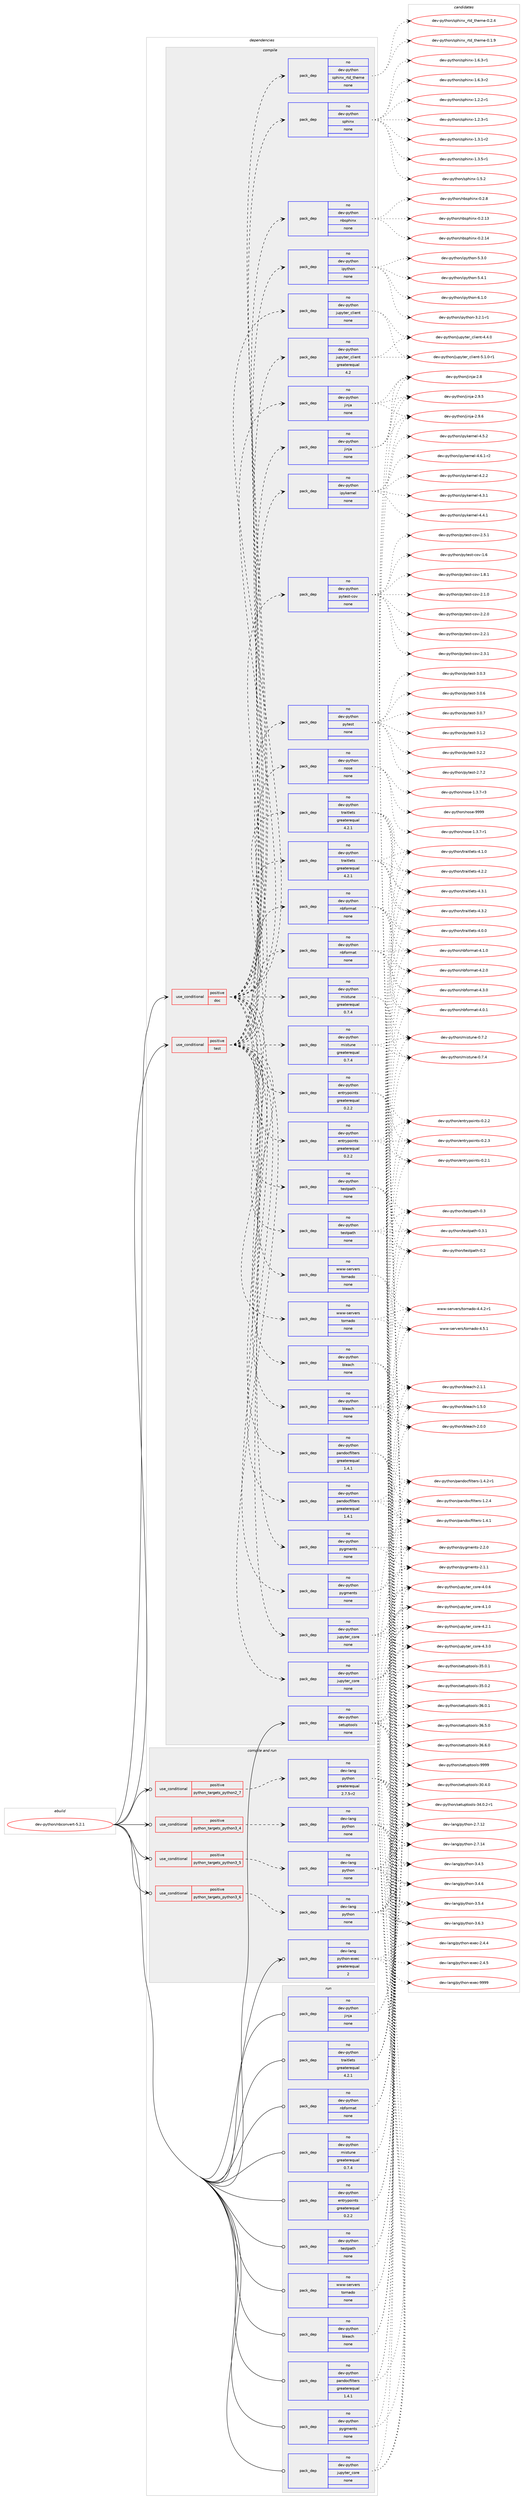 digraph prolog {

# *************
# Graph options
# *************

newrank=true;
concentrate=true;
compound=true;
graph [rankdir=LR,fontname=Helvetica,fontsize=10,ranksep=1.5];#, ranksep=2.5, nodesep=0.2];
edge  [arrowhead=vee];
node  [fontname=Helvetica,fontsize=10];

# **********
# The ebuild
# **********

subgraph cluster_leftcol {
color=gray;
rank=same;
label=<<i>ebuild</i>>;
id [label="dev-python/nbconvert-5.2.1", color=red, width=4, href="../dev-python/nbconvert-5.2.1.svg"];
}

# ****************
# The dependencies
# ****************

subgraph cluster_midcol {
color=gray;
label=<<i>dependencies</i>>;
subgraph cluster_compile {
fillcolor="#eeeeee";
style=filled;
label=<<i>compile</i>>;
subgraph cond35871 {
dependency167374 [label=<<TABLE BORDER="0" CELLBORDER="1" CELLSPACING="0" CELLPADDING="4"><TR><TD ROWSPAN="3" CELLPADDING="10">use_conditional</TD></TR><TR><TD>positive</TD></TR><TR><TD>doc</TD></TR></TABLE>>, shape=none, color=red];
subgraph pack127648 {
dependency167375 [label=<<TABLE BORDER="0" CELLBORDER="1" CELLSPACING="0" CELLPADDING="4" WIDTH="220"><TR><TD ROWSPAN="6" CELLPADDING="30">pack_dep</TD></TR><TR><TD WIDTH="110">no</TD></TR><TR><TD>dev-python</TD></TR><TR><TD>bleach</TD></TR><TR><TD>none</TD></TR><TR><TD></TD></TR></TABLE>>, shape=none, color=blue];
}
dependency167374:e -> dependency167375:w [weight=20,style="dashed",arrowhead="vee"];
subgraph pack127649 {
dependency167376 [label=<<TABLE BORDER="0" CELLBORDER="1" CELLSPACING="0" CELLPADDING="4" WIDTH="220"><TR><TD ROWSPAN="6" CELLPADDING="30">pack_dep</TD></TR><TR><TD WIDTH="110">no</TD></TR><TR><TD>dev-python</TD></TR><TR><TD>entrypoints</TD></TR><TR><TD>greaterequal</TD></TR><TR><TD>0.2.2</TD></TR></TABLE>>, shape=none, color=blue];
}
dependency167374:e -> dependency167376:w [weight=20,style="dashed",arrowhead="vee"];
subgraph pack127650 {
dependency167377 [label=<<TABLE BORDER="0" CELLBORDER="1" CELLSPACING="0" CELLPADDING="4" WIDTH="220"><TR><TD ROWSPAN="6" CELLPADDING="30">pack_dep</TD></TR><TR><TD WIDTH="110">no</TD></TR><TR><TD>dev-python</TD></TR><TR><TD>jinja</TD></TR><TR><TD>none</TD></TR><TR><TD></TD></TR></TABLE>>, shape=none, color=blue];
}
dependency167374:e -> dependency167377:w [weight=20,style="dashed",arrowhead="vee"];
subgraph pack127651 {
dependency167378 [label=<<TABLE BORDER="0" CELLBORDER="1" CELLSPACING="0" CELLPADDING="4" WIDTH="220"><TR><TD ROWSPAN="6" CELLPADDING="30">pack_dep</TD></TR><TR><TD WIDTH="110">no</TD></TR><TR><TD>dev-python</TD></TR><TR><TD>jupyter_core</TD></TR><TR><TD>none</TD></TR><TR><TD></TD></TR></TABLE>>, shape=none, color=blue];
}
dependency167374:e -> dependency167378:w [weight=20,style="dashed",arrowhead="vee"];
subgraph pack127652 {
dependency167379 [label=<<TABLE BORDER="0" CELLBORDER="1" CELLSPACING="0" CELLPADDING="4" WIDTH="220"><TR><TD ROWSPAN="6" CELLPADDING="30">pack_dep</TD></TR><TR><TD WIDTH="110">no</TD></TR><TR><TD>dev-python</TD></TR><TR><TD>mistune</TD></TR><TR><TD>greaterequal</TD></TR><TR><TD>0.7.4</TD></TR></TABLE>>, shape=none, color=blue];
}
dependency167374:e -> dependency167379:w [weight=20,style="dashed",arrowhead="vee"];
subgraph pack127653 {
dependency167380 [label=<<TABLE BORDER="0" CELLBORDER="1" CELLSPACING="0" CELLPADDING="4" WIDTH="220"><TR><TD ROWSPAN="6" CELLPADDING="30">pack_dep</TD></TR><TR><TD WIDTH="110">no</TD></TR><TR><TD>dev-python</TD></TR><TR><TD>nbformat</TD></TR><TR><TD>none</TD></TR><TR><TD></TD></TR></TABLE>>, shape=none, color=blue];
}
dependency167374:e -> dependency167380:w [weight=20,style="dashed",arrowhead="vee"];
subgraph pack127654 {
dependency167381 [label=<<TABLE BORDER="0" CELLBORDER="1" CELLSPACING="0" CELLPADDING="4" WIDTH="220"><TR><TD ROWSPAN="6" CELLPADDING="30">pack_dep</TD></TR><TR><TD WIDTH="110">no</TD></TR><TR><TD>dev-python</TD></TR><TR><TD>pandocfilters</TD></TR><TR><TD>greaterequal</TD></TR><TR><TD>1.4.1</TD></TR></TABLE>>, shape=none, color=blue];
}
dependency167374:e -> dependency167381:w [weight=20,style="dashed",arrowhead="vee"];
subgraph pack127655 {
dependency167382 [label=<<TABLE BORDER="0" CELLBORDER="1" CELLSPACING="0" CELLPADDING="4" WIDTH="220"><TR><TD ROWSPAN="6" CELLPADDING="30">pack_dep</TD></TR><TR><TD WIDTH="110">no</TD></TR><TR><TD>dev-python</TD></TR><TR><TD>pygments</TD></TR><TR><TD>none</TD></TR><TR><TD></TD></TR></TABLE>>, shape=none, color=blue];
}
dependency167374:e -> dependency167382:w [weight=20,style="dashed",arrowhead="vee"];
subgraph pack127656 {
dependency167383 [label=<<TABLE BORDER="0" CELLBORDER="1" CELLSPACING="0" CELLPADDING="4" WIDTH="220"><TR><TD ROWSPAN="6" CELLPADDING="30">pack_dep</TD></TR><TR><TD WIDTH="110">no</TD></TR><TR><TD>dev-python</TD></TR><TR><TD>traitlets</TD></TR><TR><TD>greaterequal</TD></TR><TR><TD>4.2.1</TD></TR></TABLE>>, shape=none, color=blue];
}
dependency167374:e -> dependency167383:w [weight=20,style="dashed",arrowhead="vee"];
subgraph pack127657 {
dependency167384 [label=<<TABLE BORDER="0" CELLBORDER="1" CELLSPACING="0" CELLPADDING="4" WIDTH="220"><TR><TD ROWSPAN="6" CELLPADDING="30">pack_dep</TD></TR><TR><TD WIDTH="110">no</TD></TR><TR><TD>dev-python</TD></TR><TR><TD>testpath</TD></TR><TR><TD>none</TD></TR><TR><TD></TD></TR></TABLE>>, shape=none, color=blue];
}
dependency167374:e -> dependency167384:w [weight=20,style="dashed",arrowhead="vee"];
subgraph pack127658 {
dependency167385 [label=<<TABLE BORDER="0" CELLBORDER="1" CELLSPACING="0" CELLPADDING="4" WIDTH="220"><TR><TD ROWSPAN="6" CELLPADDING="30">pack_dep</TD></TR><TR><TD WIDTH="110">no</TD></TR><TR><TD>www-servers</TD></TR><TR><TD>tornado</TD></TR><TR><TD>none</TD></TR><TR><TD></TD></TR></TABLE>>, shape=none, color=blue];
}
dependency167374:e -> dependency167385:w [weight=20,style="dashed",arrowhead="vee"];
subgraph pack127659 {
dependency167386 [label=<<TABLE BORDER="0" CELLBORDER="1" CELLSPACING="0" CELLPADDING="4" WIDTH="220"><TR><TD ROWSPAN="6" CELLPADDING="30">pack_dep</TD></TR><TR><TD WIDTH="110">no</TD></TR><TR><TD>dev-python</TD></TR><TR><TD>ipython</TD></TR><TR><TD>none</TD></TR><TR><TD></TD></TR></TABLE>>, shape=none, color=blue];
}
dependency167374:e -> dependency167386:w [weight=20,style="dashed",arrowhead="vee"];
subgraph pack127660 {
dependency167387 [label=<<TABLE BORDER="0" CELLBORDER="1" CELLSPACING="0" CELLPADDING="4" WIDTH="220"><TR><TD ROWSPAN="6" CELLPADDING="30">pack_dep</TD></TR><TR><TD WIDTH="110">no</TD></TR><TR><TD>dev-python</TD></TR><TR><TD>jupyter_client</TD></TR><TR><TD>none</TD></TR><TR><TD></TD></TR></TABLE>>, shape=none, color=blue];
}
dependency167374:e -> dependency167387:w [weight=20,style="dashed",arrowhead="vee"];
subgraph pack127661 {
dependency167388 [label=<<TABLE BORDER="0" CELLBORDER="1" CELLSPACING="0" CELLPADDING="4" WIDTH="220"><TR><TD ROWSPAN="6" CELLPADDING="30">pack_dep</TD></TR><TR><TD WIDTH="110">no</TD></TR><TR><TD>dev-python</TD></TR><TR><TD>nbsphinx</TD></TR><TR><TD>none</TD></TR><TR><TD></TD></TR></TABLE>>, shape=none, color=blue];
}
dependency167374:e -> dependency167388:w [weight=20,style="dashed",arrowhead="vee"];
subgraph pack127662 {
dependency167389 [label=<<TABLE BORDER="0" CELLBORDER="1" CELLSPACING="0" CELLPADDING="4" WIDTH="220"><TR><TD ROWSPAN="6" CELLPADDING="30">pack_dep</TD></TR><TR><TD WIDTH="110">no</TD></TR><TR><TD>dev-python</TD></TR><TR><TD>sphinx</TD></TR><TR><TD>none</TD></TR><TR><TD></TD></TR></TABLE>>, shape=none, color=blue];
}
dependency167374:e -> dependency167389:w [weight=20,style="dashed",arrowhead="vee"];
subgraph pack127663 {
dependency167390 [label=<<TABLE BORDER="0" CELLBORDER="1" CELLSPACING="0" CELLPADDING="4" WIDTH="220"><TR><TD ROWSPAN="6" CELLPADDING="30">pack_dep</TD></TR><TR><TD WIDTH="110">no</TD></TR><TR><TD>dev-python</TD></TR><TR><TD>sphinx_rtd_theme</TD></TR><TR><TD>none</TD></TR><TR><TD></TD></TR></TABLE>>, shape=none, color=blue];
}
dependency167374:e -> dependency167390:w [weight=20,style="dashed",arrowhead="vee"];
}
id:e -> dependency167374:w [weight=20,style="solid",arrowhead="vee"];
subgraph cond35872 {
dependency167391 [label=<<TABLE BORDER="0" CELLBORDER="1" CELLSPACING="0" CELLPADDING="4"><TR><TD ROWSPAN="3" CELLPADDING="10">use_conditional</TD></TR><TR><TD>positive</TD></TR><TR><TD>test</TD></TR></TABLE>>, shape=none, color=red];
subgraph pack127664 {
dependency167392 [label=<<TABLE BORDER="0" CELLBORDER="1" CELLSPACING="0" CELLPADDING="4" WIDTH="220"><TR><TD ROWSPAN="6" CELLPADDING="30">pack_dep</TD></TR><TR><TD WIDTH="110">no</TD></TR><TR><TD>dev-python</TD></TR><TR><TD>bleach</TD></TR><TR><TD>none</TD></TR><TR><TD></TD></TR></TABLE>>, shape=none, color=blue];
}
dependency167391:e -> dependency167392:w [weight=20,style="dashed",arrowhead="vee"];
subgraph pack127665 {
dependency167393 [label=<<TABLE BORDER="0" CELLBORDER="1" CELLSPACING="0" CELLPADDING="4" WIDTH="220"><TR><TD ROWSPAN="6" CELLPADDING="30">pack_dep</TD></TR><TR><TD WIDTH="110">no</TD></TR><TR><TD>dev-python</TD></TR><TR><TD>entrypoints</TD></TR><TR><TD>greaterequal</TD></TR><TR><TD>0.2.2</TD></TR></TABLE>>, shape=none, color=blue];
}
dependency167391:e -> dependency167393:w [weight=20,style="dashed",arrowhead="vee"];
subgraph pack127666 {
dependency167394 [label=<<TABLE BORDER="0" CELLBORDER="1" CELLSPACING="0" CELLPADDING="4" WIDTH="220"><TR><TD ROWSPAN="6" CELLPADDING="30">pack_dep</TD></TR><TR><TD WIDTH="110">no</TD></TR><TR><TD>dev-python</TD></TR><TR><TD>jinja</TD></TR><TR><TD>none</TD></TR><TR><TD></TD></TR></TABLE>>, shape=none, color=blue];
}
dependency167391:e -> dependency167394:w [weight=20,style="dashed",arrowhead="vee"];
subgraph pack127667 {
dependency167395 [label=<<TABLE BORDER="0" CELLBORDER="1" CELLSPACING="0" CELLPADDING="4" WIDTH="220"><TR><TD ROWSPAN="6" CELLPADDING="30">pack_dep</TD></TR><TR><TD WIDTH="110">no</TD></TR><TR><TD>dev-python</TD></TR><TR><TD>jupyter_core</TD></TR><TR><TD>none</TD></TR><TR><TD></TD></TR></TABLE>>, shape=none, color=blue];
}
dependency167391:e -> dependency167395:w [weight=20,style="dashed",arrowhead="vee"];
subgraph pack127668 {
dependency167396 [label=<<TABLE BORDER="0" CELLBORDER="1" CELLSPACING="0" CELLPADDING="4" WIDTH="220"><TR><TD ROWSPAN="6" CELLPADDING="30">pack_dep</TD></TR><TR><TD WIDTH="110">no</TD></TR><TR><TD>dev-python</TD></TR><TR><TD>mistune</TD></TR><TR><TD>greaterequal</TD></TR><TR><TD>0.7.4</TD></TR></TABLE>>, shape=none, color=blue];
}
dependency167391:e -> dependency167396:w [weight=20,style="dashed",arrowhead="vee"];
subgraph pack127669 {
dependency167397 [label=<<TABLE BORDER="0" CELLBORDER="1" CELLSPACING="0" CELLPADDING="4" WIDTH="220"><TR><TD ROWSPAN="6" CELLPADDING="30">pack_dep</TD></TR><TR><TD WIDTH="110">no</TD></TR><TR><TD>dev-python</TD></TR><TR><TD>nbformat</TD></TR><TR><TD>none</TD></TR><TR><TD></TD></TR></TABLE>>, shape=none, color=blue];
}
dependency167391:e -> dependency167397:w [weight=20,style="dashed",arrowhead="vee"];
subgraph pack127670 {
dependency167398 [label=<<TABLE BORDER="0" CELLBORDER="1" CELLSPACING="0" CELLPADDING="4" WIDTH="220"><TR><TD ROWSPAN="6" CELLPADDING="30">pack_dep</TD></TR><TR><TD WIDTH="110">no</TD></TR><TR><TD>dev-python</TD></TR><TR><TD>pandocfilters</TD></TR><TR><TD>greaterequal</TD></TR><TR><TD>1.4.1</TD></TR></TABLE>>, shape=none, color=blue];
}
dependency167391:e -> dependency167398:w [weight=20,style="dashed",arrowhead="vee"];
subgraph pack127671 {
dependency167399 [label=<<TABLE BORDER="0" CELLBORDER="1" CELLSPACING="0" CELLPADDING="4" WIDTH="220"><TR><TD ROWSPAN="6" CELLPADDING="30">pack_dep</TD></TR><TR><TD WIDTH="110">no</TD></TR><TR><TD>dev-python</TD></TR><TR><TD>pygments</TD></TR><TR><TD>none</TD></TR><TR><TD></TD></TR></TABLE>>, shape=none, color=blue];
}
dependency167391:e -> dependency167399:w [weight=20,style="dashed",arrowhead="vee"];
subgraph pack127672 {
dependency167400 [label=<<TABLE BORDER="0" CELLBORDER="1" CELLSPACING="0" CELLPADDING="4" WIDTH="220"><TR><TD ROWSPAN="6" CELLPADDING="30">pack_dep</TD></TR><TR><TD WIDTH="110">no</TD></TR><TR><TD>dev-python</TD></TR><TR><TD>traitlets</TD></TR><TR><TD>greaterequal</TD></TR><TR><TD>4.2.1</TD></TR></TABLE>>, shape=none, color=blue];
}
dependency167391:e -> dependency167400:w [weight=20,style="dashed",arrowhead="vee"];
subgraph pack127673 {
dependency167401 [label=<<TABLE BORDER="0" CELLBORDER="1" CELLSPACING="0" CELLPADDING="4" WIDTH="220"><TR><TD ROWSPAN="6" CELLPADDING="30">pack_dep</TD></TR><TR><TD WIDTH="110">no</TD></TR><TR><TD>dev-python</TD></TR><TR><TD>testpath</TD></TR><TR><TD>none</TD></TR><TR><TD></TD></TR></TABLE>>, shape=none, color=blue];
}
dependency167391:e -> dependency167401:w [weight=20,style="dashed",arrowhead="vee"];
subgraph pack127674 {
dependency167402 [label=<<TABLE BORDER="0" CELLBORDER="1" CELLSPACING="0" CELLPADDING="4" WIDTH="220"><TR><TD ROWSPAN="6" CELLPADDING="30">pack_dep</TD></TR><TR><TD WIDTH="110">no</TD></TR><TR><TD>www-servers</TD></TR><TR><TD>tornado</TD></TR><TR><TD>none</TD></TR><TR><TD></TD></TR></TABLE>>, shape=none, color=blue];
}
dependency167391:e -> dependency167402:w [weight=20,style="dashed",arrowhead="vee"];
subgraph pack127675 {
dependency167403 [label=<<TABLE BORDER="0" CELLBORDER="1" CELLSPACING="0" CELLPADDING="4" WIDTH="220"><TR><TD ROWSPAN="6" CELLPADDING="30">pack_dep</TD></TR><TR><TD WIDTH="110">no</TD></TR><TR><TD>dev-python</TD></TR><TR><TD>nose</TD></TR><TR><TD>none</TD></TR><TR><TD></TD></TR></TABLE>>, shape=none, color=blue];
}
dependency167391:e -> dependency167403:w [weight=20,style="dashed",arrowhead="vee"];
subgraph pack127676 {
dependency167404 [label=<<TABLE BORDER="0" CELLBORDER="1" CELLSPACING="0" CELLPADDING="4" WIDTH="220"><TR><TD ROWSPAN="6" CELLPADDING="30">pack_dep</TD></TR><TR><TD WIDTH="110">no</TD></TR><TR><TD>dev-python</TD></TR><TR><TD>pytest</TD></TR><TR><TD>none</TD></TR><TR><TD></TD></TR></TABLE>>, shape=none, color=blue];
}
dependency167391:e -> dependency167404:w [weight=20,style="dashed",arrowhead="vee"];
subgraph pack127677 {
dependency167405 [label=<<TABLE BORDER="0" CELLBORDER="1" CELLSPACING="0" CELLPADDING="4" WIDTH="220"><TR><TD ROWSPAN="6" CELLPADDING="30">pack_dep</TD></TR><TR><TD WIDTH="110">no</TD></TR><TR><TD>dev-python</TD></TR><TR><TD>pytest-cov</TD></TR><TR><TD>none</TD></TR><TR><TD></TD></TR></TABLE>>, shape=none, color=blue];
}
dependency167391:e -> dependency167405:w [weight=20,style="dashed",arrowhead="vee"];
subgraph pack127678 {
dependency167406 [label=<<TABLE BORDER="0" CELLBORDER="1" CELLSPACING="0" CELLPADDING="4" WIDTH="220"><TR><TD ROWSPAN="6" CELLPADDING="30">pack_dep</TD></TR><TR><TD WIDTH="110">no</TD></TR><TR><TD>dev-python</TD></TR><TR><TD>ipykernel</TD></TR><TR><TD>none</TD></TR><TR><TD></TD></TR></TABLE>>, shape=none, color=blue];
}
dependency167391:e -> dependency167406:w [weight=20,style="dashed",arrowhead="vee"];
subgraph pack127679 {
dependency167407 [label=<<TABLE BORDER="0" CELLBORDER="1" CELLSPACING="0" CELLPADDING="4" WIDTH="220"><TR><TD ROWSPAN="6" CELLPADDING="30">pack_dep</TD></TR><TR><TD WIDTH="110">no</TD></TR><TR><TD>dev-python</TD></TR><TR><TD>jupyter_client</TD></TR><TR><TD>greaterequal</TD></TR><TR><TD>4.2</TD></TR></TABLE>>, shape=none, color=blue];
}
dependency167391:e -> dependency167407:w [weight=20,style="dashed",arrowhead="vee"];
}
id:e -> dependency167391:w [weight=20,style="solid",arrowhead="vee"];
subgraph pack127680 {
dependency167408 [label=<<TABLE BORDER="0" CELLBORDER="1" CELLSPACING="0" CELLPADDING="4" WIDTH="220"><TR><TD ROWSPAN="6" CELLPADDING="30">pack_dep</TD></TR><TR><TD WIDTH="110">no</TD></TR><TR><TD>dev-python</TD></TR><TR><TD>setuptools</TD></TR><TR><TD>none</TD></TR><TR><TD></TD></TR></TABLE>>, shape=none, color=blue];
}
id:e -> dependency167408:w [weight=20,style="solid",arrowhead="vee"];
}
subgraph cluster_compileandrun {
fillcolor="#eeeeee";
style=filled;
label=<<i>compile and run</i>>;
subgraph cond35873 {
dependency167409 [label=<<TABLE BORDER="0" CELLBORDER="1" CELLSPACING="0" CELLPADDING="4"><TR><TD ROWSPAN="3" CELLPADDING="10">use_conditional</TD></TR><TR><TD>positive</TD></TR><TR><TD>python_targets_python2_7</TD></TR></TABLE>>, shape=none, color=red];
subgraph pack127681 {
dependency167410 [label=<<TABLE BORDER="0" CELLBORDER="1" CELLSPACING="0" CELLPADDING="4" WIDTH="220"><TR><TD ROWSPAN="6" CELLPADDING="30">pack_dep</TD></TR><TR><TD WIDTH="110">no</TD></TR><TR><TD>dev-lang</TD></TR><TR><TD>python</TD></TR><TR><TD>greaterequal</TD></TR><TR><TD>2.7.5-r2</TD></TR></TABLE>>, shape=none, color=blue];
}
dependency167409:e -> dependency167410:w [weight=20,style="dashed",arrowhead="vee"];
}
id:e -> dependency167409:w [weight=20,style="solid",arrowhead="odotvee"];
subgraph cond35874 {
dependency167411 [label=<<TABLE BORDER="0" CELLBORDER="1" CELLSPACING="0" CELLPADDING="4"><TR><TD ROWSPAN="3" CELLPADDING="10">use_conditional</TD></TR><TR><TD>positive</TD></TR><TR><TD>python_targets_python3_4</TD></TR></TABLE>>, shape=none, color=red];
subgraph pack127682 {
dependency167412 [label=<<TABLE BORDER="0" CELLBORDER="1" CELLSPACING="0" CELLPADDING="4" WIDTH="220"><TR><TD ROWSPAN="6" CELLPADDING="30">pack_dep</TD></TR><TR><TD WIDTH="110">no</TD></TR><TR><TD>dev-lang</TD></TR><TR><TD>python</TD></TR><TR><TD>none</TD></TR><TR><TD></TD></TR></TABLE>>, shape=none, color=blue];
}
dependency167411:e -> dependency167412:w [weight=20,style="dashed",arrowhead="vee"];
}
id:e -> dependency167411:w [weight=20,style="solid",arrowhead="odotvee"];
subgraph cond35875 {
dependency167413 [label=<<TABLE BORDER="0" CELLBORDER="1" CELLSPACING="0" CELLPADDING="4"><TR><TD ROWSPAN="3" CELLPADDING="10">use_conditional</TD></TR><TR><TD>positive</TD></TR><TR><TD>python_targets_python3_5</TD></TR></TABLE>>, shape=none, color=red];
subgraph pack127683 {
dependency167414 [label=<<TABLE BORDER="0" CELLBORDER="1" CELLSPACING="0" CELLPADDING="4" WIDTH="220"><TR><TD ROWSPAN="6" CELLPADDING="30">pack_dep</TD></TR><TR><TD WIDTH="110">no</TD></TR><TR><TD>dev-lang</TD></TR><TR><TD>python</TD></TR><TR><TD>none</TD></TR><TR><TD></TD></TR></TABLE>>, shape=none, color=blue];
}
dependency167413:e -> dependency167414:w [weight=20,style="dashed",arrowhead="vee"];
}
id:e -> dependency167413:w [weight=20,style="solid",arrowhead="odotvee"];
subgraph cond35876 {
dependency167415 [label=<<TABLE BORDER="0" CELLBORDER="1" CELLSPACING="0" CELLPADDING="4"><TR><TD ROWSPAN="3" CELLPADDING="10">use_conditional</TD></TR><TR><TD>positive</TD></TR><TR><TD>python_targets_python3_6</TD></TR></TABLE>>, shape=none, color=red];
subgraph pack127684 {
dependency167416 [label=<<TABLE BORDER="0" CELLBORDER="1" CELLSPACING="0" CELLPADDING="4" WIDTH="220"><TR><TD ROWSPAN="6" CELLPADDING="30">pack_dep</TD></TR><TR><TD WIDTH="110">no</TD></TR><TR><TD>dev-lang</TD></TR><TR><TD>python</TD></TR><TR><TD>none</TD></TR><TR><TD></TD></TR></TABLE>>, shape=none, color=blue];
}
dependency167415:e -> dependency167416:w [weight=20,style="dashed",arrowhead="vee"];
}
id:e -> dependency167415:w [weight=20,style="solid",arrowhead="odotvee"];
subgraph pack127685 {
dependency167417 [label=<<TABLE BORDER="0" CELLBORDER="1" CELLSPACING="0" CELLPADDING="4" WIDTH="220"><TR><TD ROWSPAN="6" CELLPADDING="30">pack_dep</TD></TR><TR><TD WIDTH="110">no</TD></TR><TR><TD>dev-lang</TD></TR><TR><TD>python-exec</TD></TR><TR><TD>greaterequal</TD></TR><TR><TD>2</TD></TR></TABLE>>, shape=none, color=blue];
}
id:e -> dependency167417:w [weight=20,style="solid",arrowhead="odotvee"];
}
subgraph cluster_run {
fillcolor="#eeeeee";
style=filled;
label=<<i>run</i>>;
subgraph pack127686 {
dependency167418 [label=<<TABLE BORDER="0" CELLBORDER="1" CELLSPACING="0" CELLPADDING="4" WIDTH="220"><TR><TD ROWSPAN="6" CELLPADDING="30">pack_dep</TD></TR><TR><TD WIDTH="110">no</TD></TR><TR><TD>dev-python</TD></TR><TR><TD>bleach</TD></TR><TR><TD>none</TD></TR><TR><TD></TD></TR></TABLE>>, shape=none, color=blue];
}
id:e -> dependency167418:w [weight=20,style="solid",arrowhead="odot"];
subgraph pack127687 {
dependency167419 [label=<<TABLE BORDER="0" CELLBORDER="1" CELLSPACING="0" CELLPADDING="4" WIDTH="220"><TR><TD ROWSPAN="6" CELLPADDING="30">pack_dep</TD></TR><TR><TD WIDTH="110">no</TD></TR><TR><TD>dev-python</TD></TR><TR><TD>entrypoints</TD></TR><TR><TD>greaterequal</TD></TR><TR><TD>0.2.2</TD></TR></TABLE>>, shape=none, color=blue];
}
id:e -> dependency167419:w [weight=20,style="solid",arrowhead="odot"];
subgraph pack127688 {
dependency167420 [label=<<TABLE BORDER="0" CELLBORDER="1" CELLSPACING="0" CELLPADDING="4" WIDTH="220"><TR><TD ROWSPAN="6" CELLPADDING="30">pack_dep</TD></TR><TR><TD WIDTH="110">no</TD></TR><TR><TD>dev-python</TD></TR><TR><TD>jinja</TD></TR><TR><TD>none</TD></TR><TR><TD></TD></TR></TABLE>>, shape=none, color=blue];
}
id:e -> dependency167420:w [weight=20,style="solid",arrowhead="odot"];
subgraph pack127689 {
dependency167421 [label=<<TABLE BORDER="0" CELLBORDER="1" CELLSPACING="0" CELLPADDING="4" WIDTH="220"><TR><TD ROWSPAN="6" CELLPADDING="30">pack_dep</TD></TR><TR><TD WIDTH="110">no</TD></TR><TR><TD>dev-python</TD></TR><TR><TD>jupyter_core</TD></TR><TR><TD>none</TD></TR><TR><TD></TD></TR></TABLE>>, shape=none, color=blue];
}
id:e -> dependency167421:w [weight=20,style="solid",arrowhead="odot"];
subgraph pack127690 {
dependency167422 [label=<<TABLE BORDER="0" CELLBORDER="1" CELLSPACING="0" CELLPADDING="4" WIDTH="220"><TR><TD ROWSPAN="6" CELLPADDING="30">pack_dep</TD></TR><TR><TD WIDTH="110">no</TD></TR><TR><TD>dev-python</TD></TR><TR><TD>mistune</TD></TR><TR><TD>greaterequal</TD></TR><TR><TD>0.7.4</TD></TR></TABLE>>, shape=none, color=blue];
}
id:e -> dependency167422:w [weight=20,style="solid",arrowhead="odot"];
subgraph pack127691 {
dependency167423 [label=<<TABLE BORDER="0" CELLBORDER="1" CELLSPACING="0" CELLPADDING="4" WIDTH="220"><TR><TD ROWSPAN="6" CELLPADDING="30">pack_dep</TD></TR><TR><TD WIDTH="110">no</TD></TR><TR><TD>dev-python</TD></TR><TR><TD>nbformat</TD></TR><TR><TD>none</TD></TR><TR><TD></TD></TR></TABLE>>, shape=none, color=blue];
}
id:e -> dependency167423:w [weight=20,style="solid",arrowhead="odot"];
subgraph pack127692 {
dependency167424 [label=<<TABLE BORDER="0" CELLBORDER="1" CELLSPACING="0" CELLPADDING="4" WIDTH="220"><TR><TD ROWSPAN="6" CELLPADDING="30">pack_dep</TD></TR><TR><TD WIDTH="110">no</TD></TR><TR><TD>dev-python</TD></TR><TR><TD>pandocfilters</TD></TR><TR><TD>greaterequal</TD></TR><TR><TD>1.4.1</TD></TR></TABLE>>, shape=none, color=blue];
}
id:e -> dependency167424:w [weight=20,style="solid",arrowhead="odot"];
subgraph pack127693 {
dependency167425 [label=<<TABLE BORDER="0" CELLBORDER="1" CELLSPACING="0" CELLPADDING="4" WIDTH="220"><TR><TD ROWSPAN="6" CELLPADDING="30">pack_dep</TD></TR><TR><TD WIDTH="110">no</TD></TR><TR><TD>dev-python</TD></TR><TR><TD>pygments</TD></TR><TR><TD>none</TD></TR><TR><TD></TD></TR></TABLE>>, shape=none, color=blue];
}
id:e -> dependency167425:w [weight=20,style="solid",arrowhead="odot"];
subgraph pack127694 {
dependency167426 [label=<<TABLE BORDER="0" CELLBORDER="1" CELLSPACING="0" CELLPADDING="4" WIDTH="220"><TR><TD ROWSPAN="6" CELLPADDING="30">pack_dep</TD></TR><TR><TD WIDTH="110">no</TD></TR><TR><TD>dev-python</TD></TR><TR><TD>testpath</TD></TR><TR><TD>none</TD></TR><TR><TD></TD></TR></TABLE>>, shape=none, color=blue];
}
id:e -> dependency167426:w [weight=20,style="solid",arrowhead="odot"];
subgraph pack127695 {
dependency167427 [label=<<TABLE BORDER="0" CELLBORDER="1" CELLSPACING="0" CELLPADDING="4" WIDTH="220"><TR><TD ROWSPAN="6" CELLPADDING="30">pack_dep</TD></TR><TR><TD WIDTH="110">no</TD></TR><TR><TD>dev-python</TD></TR><TR><TD>traitlets</TD></TR><TR><TD>greaterequal</TD></TR><TR><TD>4.2.1</TD></TR></TABLE>>, shape=none, color=blue];
}
id:e -> dependency167427:w [weight=20,style="solid",arrowhead="odot"];
subgraph pack127696 {
dependency167428 [label=<<TABLE BORDER="0" CELLBORDER="1" CELLSPACING="0" CELLPADDING="4" WIDTH="220"><TR><TD ROWSPAN="6" CELLPADDING="30">pack_dep</TD></TR><TR><TD WIDTH="110">no</TD></TR><TR><TD>www-servers</TD></TR><TR><TD>tornado</TD></TR><TR><TD>none</TD></TR><TR><TD></TD></TR></TABLE>>, shape=none, color=blue];
}
id:e -> dependency167428:w [weight=20,style="solid",arrowhead="odot"];
}
}

# **************
# The candidates
# **************

subgraph cluster_choices {
rank=same;
color=gray;
label=<<i>candidates</i>>;

subgraph choice127648 {
color=black;
nodesep=1;
choice1001011184511212111610411111047981081019799104454946534648 [label="dev-python/bleach-1.5.0", color=red, width=4,href="../dev-python/bleach-1.5.0.svg"];
choice1001011184511212111610411111047981081019799104455046484648 [label="dev-python/bleach-2.0.0", color=red, width=4,href="../dev-python/bleach-2.0.0.svg"];
choice1001011184511212111610411111047981081019799104455046494649 [label="dev-python/bleach-2.1.1", color=red, width=4,href="../dev-python/bleach-2.1.1.svg"];
dependency167375:e -> choice1001011184511212111610411111047981081019799104454946534648:w [style=dotted,weight="100"];
dependency167375:e -> choice1001011184511212111610411111047981081019799104455046484648:w [style=dotted,weight="100"];
dependency167375:e -> choice1001011184511212111610411111047981081019799104455046494649:w [style=dotted,weight="100"];
}
subgraph choice127649 {
color=black;
nodesep=1;
choice1001011184511212111610411111047101110116114121112111105110116115454846504649 [label="dev-python/entrypoints-0.2.1", color=red, width=4,href="../dev-python/entrypoints-0.2.1.svg"];
choice1001011184511212111610411111047101110116114121112111105110116115454846504650 [label="dev-python/entrypoints-0.2.2", color=red, width=4,href="../dev-python/entrypoints-0.2.2.svg"];
choice1001011184511212111610411111047101110116114121112111105110116115454846504651 [label="dev-python/entrypoints-0.2.3", color=red, width=4,href="../dev-python/entrypoints-0.2.3.svg"];
dependency167376:e -> choice1001011184511212111610411111047101110116114121112111105110116115454846504649:w [style=dotted,weight="100"];
dependency167376:e -> choice1001011184511212111610411111047101110116114121112111105110116115454846504650:w [style=dotted,weight="100"];
dependency167376:e -> choice1001011184511212111610411111047101110116114121112111105110116115454846504651:w [style=dotted,weight="100"];
}
subgraph choice127650 {
color=black;
nodesep=1;
choice10010111845112121116104111110471061051101069745504656 [label="dev-python/jinja-2.8", color=red, width=4,href="../dev-python/jinja-2.8.svg"];
choice100101118451121211161041111104710610511010697455046574653 [label="dev-python/jinja-2.9.5", color=red, width=4,href="../dev-python/jinja-2.9.5.svg"];
choice100101118451121211161041111104710610511010697455046574654 [label="dev-python/jinja-2.9.6", color=red, width=4,href="../dev-python/jinja-2.9.6.svg"];
dependency167377:e -> choice10010111845112121116104111110471061051101069745504656:w [style=dotted,weight="100"];
dependency167377:e -> choice100101118451121211161041111104710610511010697455046574653:w [style=dotted,weight="100"];
dependency167377:e -> choice100101118451121211161041111104710610511010697455046574654:w [style=dotted,weight="100"];
}
subgraph choice127651 {
color=black;
nodesep=1;
choice10010111845112121116104111110471061171121211161011149599111114101455246484654 [label="dev-python/jupyter_core-4.0.6", color=red, width=4,href="../dev-python/jupyter_core-4.0.6.svg"];
choice10010111845112121116104111110471061171121211161011149599111114101455246494648 [label="dev-python/jupyter_core-4.1.0", color=red, width=4,href="../dev-python/jupyter_core-4.1.0.svg"];
choice10010111845112121116104111110471061171121211161011149599111114101455246504649 [label="dev-python/jupyter_core-4.2.1", color=red, width=4,href="../dev-python/jupyter_core-4.2.1.svg"];
choice10010111845112121116104111110471061171121211161011149599111114101455246514648 [label="dev-python/jupyter_core-4.3.0", color=red, width=4,href="../dev-python/jupyter_core-4.3.0.svg"];
dependency167378:e -> choice10010111845112121116104111110471061171121211161011149599111114101455246484654:w [style=dotted,weight="100"];
dependency167378:e -> choice10010111845112121116104111110471061171121211161011149599111114101455246494648:w [style=dotted,weight="100"];
dependency167378:e -> choice10010111845112121116104111110471061171121211161011149599111114101455246504649:w [style=dotted,weight="100"];
dependency167378:e -> choice10010111845112121116104111110471061171121211161011149599111114101455246514648:w [style=dotted,weight="100"];
}
subgraph choice127652 {
color=black;
nodesep=1;
choice1001011184511212111610411111047109105115116117110101454846554650 [label="dev-python/mistune-0.7.2", color=red, width=4,href="../dev-python/mistune-0.7.2.svg"];
choice1001011184511212111610411111047109105115116117110101454846554652 [label="dev-python/mistune-0.7.4", color=red, width=4,href="../dev-python/mistune-0.7.4.svg"];
dependency167379:e -> choice1001011184511212111610411111047109105115116117110101454846554650:w [style=dotted,weight="100"];
dependency167379:e -> choice1001011184511212111610411111047109105115116117110101454846554652:w [style=dotted,weight="100"];
}
subgraph choice127653 {
color=black;
nodesep=1;
choice10010111845112121116104111110471109810211111410997116455246484649 [label="dev-python/nbformat-4.0.1", color=red, width=4,href="../dev-python/nbformat-4.0.1.svg"];
choice10010111845112121116104111110471109810211111410997116455246494648 [label="dev-python/nbformat-4.1.0", color=red, width=4,href="../dev-python/nbformat-4.1.0.svg"];
choice10010111845112121116104111110471109810211111410997116455246504648 [label="dev-python/nbformat-4.2.0", color=red, width=4,href="../dev-python/nbformat-4.2.0.svg"];
choice10010111845112121116104111110471109810211111410997116455246514648 [label="dev-python/nbformat-4.3.0", color=red, width=4,href="../dev-python/nbformat-4.3.0.svg"];
dependency167380:e -> choice10010111845112121116104111110471109810211111410997116455246484649:w [style=dotted,weight="100"];
dependency167380:e -> choice10010111845112121116104111110471109810211111410997116455246494648:w [style=dotted,weight="100"];
dependency167380:e -> choice10010111845112121116104111110471109810211111410997116455246504648:w [style=dotted,weight="100"];
dependency167380:e -> choice10010111845112121116104111110471109810211111410997116455246514648:w [style=dotted,weight="100"];
}
subgraph choice127654 {
color=black;
nodesep=1;
choice10010111845112121116104111110471129711010011199102105108116101114115454946504652 [label="dev-python/pandocfilters-1.2.4", color=red, width=4,href="../dev-python/pandocfilters-1.2.4.svg"];
choice10010111845112121116104111110471129711010011199102105108116101114115454946524649 [label="dev-python/pandocfilters-1.4.1", color=red, width=4,href="../dev-python/pandocfilters-1.4.1.svg"];
choice100101118451121211161041111104711297110100111991021051081161011141154549465246504511449 [label="dev-python/pandocfilters-1.4.2-r1", color=red, width=4,href="../dev-python/pandocfilters-1.4.2-r1.svg"];
dependency167381:e -> choice10010111845112121116104111110471129711010011199102105108116101114115454946504652:w [style=dotted,weight="100"];
dependency167381:e -> choice10010111845112121116104111110471129711010011199102105108116101114115454946524649:w [style=dotted,weight="100"];
dependency167381:e -> choice100101118451121211161041111104711297110100111991021051081161011141154549465246504511449:w [style=dotted,weight="100"];
}
subgraph choice127655 {
color=black;
nodesep=1;
choice1001011184511212111610411111047112121103109101110116115455046494649 [label="dev-python/pygments-2.1.1", color=red, width=4,href="../dev-python/pygments-2.1.1.svg"];
choice1001011184511212111610411111047112121103109101110116115455046504648 [label="dev-python/pygments-2.2.0", color=red, width=4,href="../dev-python/pygments-2.2.0.svg"];
dependency167382:e -> choice1001011184511212111610411111047112121103109101110116115455046494649:w [style=dotted,weight="100"];
dependency167382:e -> choice1001011184511212111610411111047112121103109101110116115455046504648:w [style=dotted,weight="100"];
}
subgraph choice127656 {
color=black;
nodesep=1;
choice100101118451121211161041111104711611497105116108101116115455246484648 [label="dev-python/traitlets-4.0.0", color=red, width=4,href="../dev-python/traitlets-4.0.0.svg"];
choice100101118451121211161041111104711611497105116108101116115455246494648 [label="dev-python/traitlets-4.1.0", color=red, width=4,href="../dev-python/traitlets-4.1.0.svg"];
choice100101118451121211161041111104711611497105116108101116115455246504650 [label="dev-python/traitlets-4.2.2", color=red, width=4,href="../dev-python/traitlets-4.2.2.svg"];
choice100101118451121211161041111104711611497105116108101116115455246514649 [label="dev-python/traitlets-4.3.1", color=red, width=4,href="../dev-python/traitlets-4.3.1.svg"];
choice100101118451121211161041111104711611497105116108101116115455246514650 [label="dev-python/traitlets-4.3.2", color=red, width=4,href="../dev-python/traitlets-4.3.2.svg"];
dependency167383:e -> choice100101118451121211161041111104711611497105116108101116115455246484648:w [style=dotted,weight="100"];
dependency167383:e -> choice100101118451121211161041111104711611497105116108101116115455246494648:w [style=dotted,weight="100"];
dependency167383:e -> choice100101118451121211161041111104711611497105116108101116115455246504650:w [style=dotted,weight="100"];
dependency167383:e -> choice100101118451121211161041111104711611497105116108101116115455246514649:w [style=dotted,weight="100"];
dependency167383:e -> choice100101118451121211161041111104711611497105116108101116115455246514650:w [style=dotted,weight="100"];
}
subgraph choice127657 {
color=black;
nodesep=1;
choice10010111845112121116104111110471161011151161129711610445484650 [label="dev-python/testpath-0.2", color=red, width=4,href="../dev-python/testpath-0.2.svg"];
choice10010111845112121116104111110471161011151161129711610445484651 [label="dev-python/testpath-0.3", color=red, width=4,href="../dev-python/testpath-0.3.svg"];
choice100101118451121211161041111104711610111511611297116104454846514649 [label="dev-python/testpath-0.3.1", color=red, width=4,href="../dev-python/testpath-0.3.1.svg"];
dependency167384:e -> choice10010111845112121116104111110471161011151161129711610445484650:w [style=dotted,weight="100"];
dependency167384:e -> choice10010111845112121116104111110471161011151161129711610445484651:w [style=dotted,weight="100"];
dependency167384:e -> choice100101118451121211161041111104711610111511611297116104454846514649:w [style=dotted,weight="100"];
}
subgraph choice127658 {
color=black;
nodesep=1;
choice1191191194511510111411810111411547116111114110971001114552465246504511449 [label="www-servers/tornado-4.4.2-r1", color=red, width=4,href="../www-servers/tornado-4.4.2-r1.svg"];
choice119119119451151011141181011141154711611111411097100111455246534649 [label="www-servers/tornado-4.5.1", color=red, width=4,href="../www-servers/tornado-4.5.1.svg"];
dependency167385:e -> choice1191191194511510111411810111411547116111114110971001114552465246504511449:w [style=dotted,weight="100"];
dependency167385:e -> choice119119119451151011141181011141154711611111411097100111455246534649:w [style=dotted,weight="100"];
}
subgraph choice127659 {
color=black;
nodesep=1;
choice10010111845112121116104111110471051121211161041111104551465046494511449 [label="dev-python/ipython-3.2.1-r1", color=red, width=4,href="../dev-python/ipython-3.2.1-r1.svg"];
choice1001011184511212111610411111047105112121116104111110455346514648 [label="dev-python/ipython-5.3.0", color=red, width=4,href="../dev-python/ipython-5.3.0.svg"];
choice1001011184511212111610411111047105112121116104111110455346524649 [label="dev-python/ipython-5.4.1", color=red, width=4,href="../dev-python/ipython-5.4.1.svg"];
choice1001011184511212111610411111047105112121116104111110455446494648 [label="dev-python/ipython-6.1.0", color=red, width=4,href="../dev-python/ipython-6.1.0.svg"];
dependency167386:e -> choice10010111845112121116104111110471051121211161041111104551465046494511449:w [style=dotted,weight="100"];
dependency167386:e -> choice1001011184511212111610411111047105112121116104111110455346514648:w [style=dotted,weight="100"];
dependency167386:e -> choice1001011184511212111610411111047105112121116104111110455346524649:w [style=dotted,weight="100"];
dependency167386:e -> choice1001011184511212111610411111047105112121116104111110455446494648:w [style=dotted,weight="100"];
}
subgraph choice127660 {
color=black;
nodesep=1;
choice10010111845112121116104111110471061171121211161011149599108105101110116455246524648 [label="dev-python/jupyter_client-4.4.0", color=red, width=4,href="../dev-python/jupyter_client-4.4.0.svg"];
choice100101118451121211161041111104710611711212111610111495991081051011101164553464946484511449 [label="dev-python/jupyter_client-5.1.0-r1", color=red, width=4,href="../dev-python/jupyter_client-5.1.0-r1.svg"];
dependency167387:e -> choice10010111845112121116104111110471061171121211161011149599108105101110116455246524648:w [style=dotted,weight="100"];
dependency167387:e -> choice100101118451121211161041111104710611711212111610111495991081051011101164553464946484511449:w [style=dotted,weight="100"];
}
subgraph choice127661 {
color=black;
nodesep=1;
choice10010111845112121116104111110471109811511210410511012045484650464951 [label="dev-python/nbsphinx-0.2.13", color=red, width=4,href="../dev-python/nbsphinx-0.2.13.svg"];
choice10010111845112121116104111110471109811511210410511012045484650464952 [label="dev-python/nbsphinx-0.2.14", color=red, width=4,href="../dev-python/nbsphinx-0.2.14.svg"];
choice100101118451121211161041111104711098115112104105110120454846504656 [label="dev-python/nbsphinx-0.2.8", color=red, width=4,href="../dev-python/nbsphinx-0.2.8.svg"];
dependency167388:e -> choice10010111845112121116104111110471109811511210410511012045484650464951:w [style=dotted,weight="100"];
dependency167388:e -> choice10010111845112121116104111110471109811511210410511012045484650464952:w [style=dotted,weight="100"];
dependency167388:e -> choice100101118451121211161041111104711098115112104105110120454846504656:w [style=dotted,weight="100"];
}
subgraph choice127662 {
color=black;
nodesep=1;
choice10010111845112121116104111110471151121041051101204549465046504511449 [label="dev-python/sphinx-1.2.2-r1", color=red, width=4,href="../dev-python/sphinx-1.2.2-r1.svg"];
choice10010111845112121116104111110471151121041051101204549465046514511449 [label="dev-python/sphinx-1.2.3-r1", color=red, width=4,href="../dev-python/sphinx-1.2.3-r1.svg"];
choice10010111845112121116104111110471151121041051101204549465146494511450 [label="dev-python/sphinx-1.3.1-r2", color=red, width=4,href="../dev-python/sphinx-1.3.1-r2.svg"];
choice10010111845112121116104111110471151121041051101204549465146534511449 [label="dev-python/sphinx-1.3.5-r1", color=red, width=4,href="../dev-python/sphinx-1.3.5-r1.svg"];
choice1001011184511212111610411111047115112104105110120454946534650 [label="dev-python/sphinx-1.5.2", color=red, width=4,href="../dev-python/sphinx-1.5.2.svg"];
choice10010111845112121116104111110471151121041051101204549465446514511449 [label="dev-python/sphinx-1.6.3-r1", color=red, width=4,href="../dev-python/sphinx-1.6.3-r1.svg"];
choice10010111845112121116104111110471151121041051101204549465446514511450 [label="dev-python/sphinx-1.6.3-r2", color=red, width=4,href="../dev-python/sphinx-1.6.3-r2.svg"];
dependency167389:e -> choice10010111845112121116104111110471151121041051101204549465046504511449:w [style=dotted,weight="100"];
dependency167389:e -> choice10010111845112121116104111110471151121041051101204549465046514511449:w [style=dotted,weight="100"];
dependency167389:e -> choice10010111845112121116104111110471151121041051101204549465146494511450:w [style=dotted,weight="100"];
dependency167389:e -> choice10010111845112121116104111110471151121041051101204549465146534511449:w [style=dotted,weight="100"];
dependency167389:e -> choice1001011184511212111610411111047115112104105110120454946534650:w [style=dotted,weight="100"];
dependency167389:e -> choice10010111845112121116104111110471151121041051101204549465446514511449:w [style=dotted,weight="100"];
dependency167389:e -> choice10010111845112121116104111110471151121041051101204549465446514511450:w [style=dotted,weight="100"];
}
subgraph choice127663 {
color=black;
nodesep=1;
choice10010111845112121116104111110471151121041051101209511411610095116104101109101454846494657 [label="dev-python/sphinx_rtd_theme-0.1.9", color=red, width=4,href="../dev-python/sphinx_rtd_theme-0.1.9.svg"];
choice10010111845112121116104111110471151121041051101209511411610095116104101109101454846504652 [label="dev-python/sphinx_rtd_theme-0.2.4", color=red, width=4,href="../dev-python/sphinx_rtd_theme-0.2.4.svg"];
dependency167390:e -> choice10010111845112121116104111110471151121041051101209511411610095116104101109101454846494657:w [style=dotted,weight="100"];
dependency167390:e -> choice10010111845112121116104111110471151121041051101209511411610095116104101109101454846504652:w [style=dotted,weight="100"];
}
subgraph choice127664 {
color=black;
nodesep=1;
choice1001011184511212111610411111047981081019799104454946534648 [label="dev-python/bleach-1.5.0", color=red, width=4,href="../dev-python/bleach-1.5.0.svg"];
choice1001011184511212111610411111047981081019799104455046484648 [label="dev-python/bleach-2.0.0", color=red, width=4,href="../dev-python/bleach-2.0.0.svg"];
choice1001011184511212111610411111047981081019799104455046494649 [label="dev-python/bleach-2.1.1", color=red, width=4,href="../dev-python/bleach-2.1.1.svg"];
dependency167392:e -> choice1001011184511212111610411111047981081019799104454946534648:w [style=dotted,weight="100"];
dependency167392:e -> choice1001011184511212111610411111047981081019799104455046484648:w [style=dotted,weight="100"];
dependency167392:e -> choice1001011184511212111610411111047981081019799104455046494649:w [style=dotted,weight="100"];
}
subgraph choice127665 {
color=black;
nodesep=1;
choice1001011184511212111610411111047101110116114121112111105110116115454846504649 [label="dev-python/entrypoints-0.2.1", color=red, width=4,href="../dev-python/entrypoints-0.2.1.svg"];
choice1001011184511212111610411111047101110116114121112111105110116115454846504650 [label="dev-python/entrypoints-0.2.2", color=red, width=4,href="../dev-python/entrypoints-0.2.2.svg"];
choice1001011184511212111610411111047101110116114121112111105110116115454846504651 [label="dev-python/entrypoints-0.2.3", color=red, width=4,href="../dev-python/entrypoints-0.2.3.svg"];
dependency167393:e -> choice1001011184511212111610411111047101110116114121112111105110116115454846504649:w [style=dotted,weight="100"];
dependency167393:e -> choice1001011184511212111610411111047101110116114121112111105110116115454846504650:w [style=dotted,weight="100"];
dependency167393:e -> choice1001011184511212111610411111047101110116114121112111105110116115454846504651:w [style=dotted,weight="100"];
}
subgraph choice127666 {
color=black;
nodesep=1;
choice10010111845112121116104111110471061051101069745504656 [label="dev-python/jinja-2.8", color=red, width=4,href="../dev-python/jinja-2.8.svg"];
choice100101118451121211161041111104710610511010697455046574653 [label="dev-python/jinja-2.9.5", color=red, width=4,href="../dev-python/jinja-2.9.5.svg"];
choice100101118451121211161041111104710610511010697455046574654 [label="dev-python/jinja-2.9.6", color=red, width=4,href="../dev-python/jinja-2.9.6.svg"];
dependency167394:e -> choice10010111845112121116104111110471061051101069745504656:w [style=dotted,weight="100"];
dependency167394:e -> choice100101118451121211161041111104710610511010697455046574653:w [style=dotted,weight="100"];
dependency167394:e -> choice100101118451121211161041111104710610511010697455046574654:w [style=dotted,weight="100"];
}
subgraph choice127667 {
color=black;
nodesep=1;
choice10010111845112121116104111110471061171121211161011149599111114101455246484654 [label="dev-python/jupyter_core-4.0.6", color=red, width=4,href="../dev-python/jupyter_core-4.0.6.svg"];
choice10010111845112121116104111110471061171121211161011149599111114101455246494648 [label="dev-python/jupyter_core-4.1.0", color=red, width=4,href="../dev-python/jupyter_core-4.1.0.svg"];
choice10010111845112121116104111110471061171121211161011149599111114101455246504649 [label="dev-python/jupyter_core-4.2.1", color=red, width=4,href="../dev-python/jupyter_core-4.2.1.svg"];
choice10010111845112121116104111110471061171121211161011149599111114101455246514648 [label="dev-python/jupyter_core-4.3.0", color=red, width=4,href="../dev-python/jupyter_core-4.3.0.svg"];
dependency167395:e -> choice10010111845112121116104111110471061171121211161011149599111114101455246484654:w [style=dotted,weight="100"];
dependency167395:e -> choice10010111845112121116104111110471061171121211161011149599111114101455246494648:w [style=dotted,weight="100"];
dependency167395:e -> choice10010111845112121116104111110471061171121211161011149599111114101455246504649:w [style=dotted,weight="100"];
dependency167395:e -> choice10010111845112121116104111110471061171121211161011149599111114101455246514648:w [style=dotted,weight="100"];
}
subgraph choice127668 {
color=black;
nodesep=1;
choice1001011184511212111610411111047109105115116117110101454846554650 [label="dev-python/mistune-0.7.2", color=red, width=4,href="../dev-python/mistune-0.7.2.svg"];
choice1001011184511212111610411111047109105115116117110101454846554652 [label="dev-python/mistune-0.7.4", color=red, width=4,href="../dev-python/mistune-0.7.4.svg"];
dependency167396:e -> choice1001011184511212111610411111047109105115116117110101454846554650:w [style=dotted,weight="100"];
dependency167396:e -> choice1001011184511212111610411111047109105115116117110101454846554652:w [style=dotted,weight="100"];
}
subgraph choice127669 {
color=black;
nodesep=1;
choice10010111845112121116104111110471109810211111410997116455246484649 [label="dev-python/nbformat-4.0.1", color=red, width=4,href="../dev-python/nbformat-4.0.1.svg"];
choice10010111845112121116104111110471109810211111410997116455246494648 [label="dev-python/nbformat-4.1.0", color=red, width=4,href="../dev-python/nbformat-4.1.0.svg"];
choice10010111845112121116104111110471109810211111410997116455246504648 [label="dev-python/nbformat-4.2.0", color=red, width=4,href="../dev-python/nbformat-4.2.0.svg"];
choice10010111845112121116104111110471109810211111410997116455246514648 [label="dev-python/nbformat-4.3.0", color=red, width=4,href="../dev-python/nbformat-4.3.0.svg"];
dependency167397:e -> choice10010111845112121116104111110471109810211111410997116455246484649:w [style=dotted,weight="100"];
dependency167397:e -> choice10010111845112121116104111110471109810211111410997116455246494648:w [style=dotted,weight="100"];
dependency167397:e -> choice10010111845112121116104111110471109810211111410997116455246504648:w [style=dotted,weight="100"];
dependency167397:e -> choice10010111845112121116104111110471109810211111410997116455246514648:w [style=dotted,weight="100"];
}
subgraph choice127670 {
color=black;
nodesep=1;
choice10010111845112121116104111110471129711010011199102105108116101114115454946504652 [label="dev-python/pandocfilters-1.2.4", color=red, width=4,href="../dev-python/pandocfilters-1.2.4.svg"];
choice10010111845112121116104111110471129711010011199102105108116101114115454946524649 [label="dev-python/pandocfilters-1.4.1", color=red, width=4,href="../dev-python/pandocfilters-1.4.1.svg"];
choice100101118451121211161041111104711297110100111991021051081161011141154549465246504511449 [label="dev-python/pandocfilters-1.4.2-r1", color=red, width=4,href="../dev-python/pandocfilters-1.4.2-r1.svg"];
dependency167398:e -> choice10010111845112121116104111110471129711010011199102105108116101114115454946504652:w [style=dotted,weight="100"];
dependency167398:e -> choice10010111845112121116104111110471129711010011199102105108116101114115454946524649:w [style=dotted,weight="100"];
dependency167398:e -> choice100101118451121211161041111104711297110100111991021051081161011141154549465246504511449:w [style=dotted,weight="100"];
}
subgraph choice127671 {
color=black;
nodesep=1;
choice1001011184511212111610411111047112121103109101110116115455046494649 [label="dev-python/pygments-2.1.1", color=red, width=4,href="../dev-python/pygments-2.1.1.svg"];
choice1001011184511212111610411111047112121103109101110116115455046504648 [label="dev-python/pygments-2.2.0", color=red, width=4,href="../dev-python/pygments-2.2.0.svg"];
dependency167399:e -> choice1001011184511212111610411111047112121103109101110116115455046494649:w [style=dotted,weight="100"];
dependency167399:e -> choice1001011184511212111610411111047112121103109101110116115455046504648:w [style=dotted,weight="100"];
}
subgraph choice127672 {
color=black;
nodesep=1;
choice100101118451121211161041111104711611497105116108101116115455246484648 [label="dev-python/traitlets-4.0.0", color=red, width=4,href="../dev-python/traitlets-4.0.0.svg"];
choice100101118451121211161041111104711611497105116108101116115455246494648 [label="dev-python/traitlets-4.1.0", color=red, width=4,href="../dev-python/traitlets-4.1.0.svg"];
choice100101118451121211161041111104711611497105116108101116115455246504650 [label="dev-python/traitlets-4.2.2", color=red, width=4,href="../dev-python/traitlets-4.2.2.svg"];
choice100101118451121211161041111104711611497105116108101116115455246514649 [label="dev-python/traitlets-4.3.1", color=red, width=4,href="../dev-python/traitlets-4.3.1.svg"];
choice100101118451121211161041111104711611497105116108101116115455246514650 [label="dev-python/traitlets-4.3.2", color=red, width=4,href="../dev-python/traitlets-4.3.2.svg"];
dependency167400:e -> choice100101118451121211161041111104711611497105116108101116115455246484648:w [style=dotted,weight="100"];
dependency167400:e -> choice100101118451121211161041111104711611497105116108101116115455246494648:w [style=dotted,weight="100"];
dependency167400:e -> choice100101118451121211161041111104711611497105116108101116115455246504650:w [style=dotted,weight="100"];
dependency167400:e -> choice100101118451121211161041111104711611497105116108101116115455246514649:w [style=dotted,weight="100"];
dependency167400:e -> choice100101118451121211161041111104711611497105116108101116115455246514650:w [style=dotted,weight="100"];
}
subgraph choice127673 {
color=black;
nodesep=1;
choice10010111845112121116104111110471161011151161129711610445484650 [label="dev-python/testpath-0.2", color=red, width=4,href="../dev-python/testpath-0.2.svg"];
choice10010111845112121116104111110471161011151161129711610445484651 [label="dev-python/testpath-0.3", color=red, width=4,href="../dev-python/testpath-0.3.svg"];
choice100101118451121211161041111104711610111511611297116104454846514649 [label="dev-python/testpath-0.3.1", color=red, width=4,href="../dev-python/testpath-0.3.1.svg"];
dependency167401:e -> choice10010111845112121116104111110471161011151161129711610445484650:w [style=dotted,weight="100"];
dependency167401:e -> choice10010111845112121116104111110471161011151161129711610445484651:w [style=dotted,weight="100"];
dependency167401:e -> choice100101118451121211161041111104711610111511611297116104454846514649:w [style=dotted,weight="100"];
}
subgraph choice127674 {
color=black;
nodesep=1;
choice1191191194511510111411810111411547116111114110971001114552465246504511449 [label="www-servers/tornado-4.4.2-r1", color=red, width=4,href="../www-servers/tornado-4.4.2-r1.svg"];
choice119119119451151011141181011141154711611111411097100111455246534649 [label="www-servers/tornado-4.5.1", color=red, width=4,href="../www-servers/tornado-4.5.1.svg"];
dependency167402:e -> choice1191191194511510111411810111411547116111114110971001114552465246504511449:w [style=dotted,weight="100"];
dependency167402:e -> choice119119119451151011141181011141154711611111411097100111455246534649:w [style=dotted,weight="100"];
}
subgraph choice127675 {
color=black;
nodesep=1;
choice10010111845112121116104111110471101111151014549465146554511449 [label="dev-python/nose-1.3.7-r1", color=red, width=4,href="../dev-python/nose-1.3.7-r1.svg"];
choice10010111845112121116104111110471101111151014549465146554511451 [label="dev-python/nose-1.3.7-r3", color=red, width=4,href="../dev-python/nose-1.3.7-r3.svg"];
choice10010111845112121116104111110471101111151014557575757 [label="dev-python/nose-9999", color=red, width=4,href="../dev-python/nose-9999.svg"];
dependency167403:e -> choice10010111845112121116104111110471101111151014549465146554511449:w [style=dotted,weight="100"];
dependency167403:e -> choice10010111845112121116104111110471101111151014549465146554511451:w [style=dotted,weight="100"];
dependency167403:e -> choice10010111845112121116104111110471101111151014557575757:w [style=dotted,weight="100"];
}
subgraph choice127676 {
color=black;
nodesep=1;
choice1001011184511212111610411111047112121116101115116455046554650 [label="dev-python/pytest-2.7.2", color=red, width=4,href="../dev-python/pytest-2.7.2.svg"];
choice1001011184511212111610411111047112121116101115116455146484651 [label="dev-python/pytest-3.0.3", color=red, width=4,href="../dev-python/pytest-3.0.3.svg"];
choice1001011184511212111610411111047112121116101115116455146484654 [label="dev-python/pytest-3.0.6", color=red, width=4,href="../dev-python/pytest-3.0.6.svg"];
choice1001011184511212111610411111047112121116101115116455146484655 [label="dev-python/pytest-3.0.7", color=red, width=4,href="../dev-python/pytest-3.0.7.svg"];
choice1001011184511212111610411111047112121116101115116455146494650 [label="dev-python/pytest-3.1.2", color=red, width=4,href="../dev-python/pytest-3.1.2.svg"];
choice1001011184511212111610411111047112121116101115116455146504650 [label="dev-python/pytest-3.2.2", color=red, width=4,href="../dev-python/pytest-3.2.2.svg"];
dependency167404:e -> choice1001011184511212111610411111047112121116101115116455046554650:w [style=dotted,weight="100"];
dependency167404:e -> choice1001011184511212111610411111047112121116101115116455146484651:w [style=dotted,weight="100"];
dependency167404:e -> choice1001011184511212111610411111047112121116101115116455146484654:w [style=dotted,weight="100"];
dependency167404:e -> choice1001011184511212111610411111047112121116101115116455146484655:w [style=dotted,weight="100"];
dependency167404:e -> choice1001011184511212111610411111047112121116101115116455146494650:w [style=dotted,weight="100"];
dependency167404:e -> choice1001011184511212111610411111047112121116101115116455146504650:w [style=dotted,weight="100"];
}
subgraph choice127677 {
color=black;
nodesep=1;
choice1001011184511212111610411111047112121116101115116459911111845494654 [label="dev-python/pytest-cov-1.6", color=red, width=4,href="../dev-python/pytest-cov-1.6.svg"];
choice10010111845112121116104111110471121211161011151164599111118454946564649 [label="dev-python/pytest-cov-1.8.1", color=red, width=4,href="../dev-python/pytest-cov-1.8.1.svg"];
choice10010111845112121116104111110471121211161011151164599111118455046494648 [label="dev-python/pytest-cov-2.1.0", color=red, width=4,href="../dev-python/pytest-cov-2.1.0.svg"];
choice10010111845112121116104111110471121211161011151164599111118455046504648 [label="dev-python/pytest-cov-2.2.0", color=red, width=4,href="../dev-python/pytest-cov-2.2.0.svg"];
choice10010111845112121116104111110471121211161011151164599111118455046504649 [label="dev-python/pytest-cov-2.2.1", color=red, width=4,href="../dev-python/pytest-cov-2.2.1.svg"];
choice10010111845112121116104111110471121211161011151164599111118455046514649 [label="dev-python/pytest-cov-2.3.1", color=red, width=4,href="../dev-python/pytest-cov-2.3.1.svg"];
choice10010111845112121116104111110471121211161011151164599111118455046534649 [label="dev-python/pytest-cov-2.5.1", color=red, width=4,href="../dev-python/pytest-cov-2.5.1.svg"];
dependency167405:e -> choice1001011184511212111610411111047112121116101115116459911111845494654:w [style=dotted,weight="100"];
dependency167405:e -> choice10010111845112121116104111110471121211161011151164599111118454946564649:w [style=dotted,weight="100"];
dependency167405:e -> choice10010111845112121116104111110471121211161011151164599111118455046494648:w [style=dotted,weight="100"];
dependency167405:e -> choice10010111845112121116104111110471121211161011151164599111118455046504648:w [style=dotted,weight="100"];
dependency167405:e -> choice10010111845112121116104111110471121211161011151164599111118455046504649:w [style=dotted,weight="100"];
dependency167405:e -> choice10010111845112121116104111110471121211161011151164599111118455046514649:w [style=dotted,weight="100"];
dependency167405:e -> choice10010111845112121116104111110471121211161011151164599111118455046534649:w [style=dotted,weight="100"];
}
subgraph choice127678 {
color=black;
nodesep=1;
choice1001011184511212111610411111047105112121107101114110101108455246504650 [label="dev-python/ipykernel-4.2.2", color=red, width=4,href="../dev-python/ipykernel-4.2.2.svg"];
choice1001011184511212111610411111047105112121107101114110101108455246514649 [label="dev-python/ipykernel-4.3.1", color=red, width=4,href="../dev-python/ipykernel-4.3.1.svg"];
choice1001011184511212111610411111047105112121107101114110101108455246524649 [label="dev-python/ipykernel-4.4.1", color=red, width=4,href="../dev-python/ipykernel-4.4.1.svg"];
choice1001011184511212111610411111047105112121107101114110101108455246534650 [label="dev-python/ipykernel-4.5.2", color=red, width=4,href="../dev-python/ipykernel-4.5.2.svg"];
choice10010111845112121116104111110471051121211071011141101011084552465446494511450 [label="dev-python/ipykernel-4.6.1-r2", color=red, width=4,href="../dev-python/ipykernel-4.6.1-r2.svg"];
dependency167406:e -> choice1001011184511212111610411111047105112121107101114110101108455246504650:w [style=dotted,weight="100"];
dependency167406:e -> choice1001011184511212111610411111047105112121107101114110101108455246514649:w [style=dotted,weight="100"];
dependency167406:e -> choice1001011184511212111610411111047105112121107101114110101108455246524649:w [style=dotted,weight="100"];
dependency167406:e -> choice1001011184511212111610411111047105112121107101114110101108455246534650:w [style=dotted,weight="100"];
dependency167406:e -> choice10010111845112121116104111110471051121211071011141101011084552465446494511450:w [style=dotted,weight="100"];
}
subgraph choice127679 {
color=black;
nodesep=1;
choice10010111845112121116104111110471061171121211161011149599108105101110116455246524648 [label="dev-python/jupyter_client-4.4.0", color=red, width=4,href="../dev-python/jupyter_client-4.4.0.svg"];
choice100101118451121211161041111104710611711212111610111495991081051011101164553464946484511449 [label="dev-python/jupyter_client-5.1.0-r1", color=red, width=4,href="../dev-python/jupyter_client-5.1.0-r1.svg"];
dependency167407:e -> choice10010111845112121116104111110471061171121211161011149599108105101110116455246524648:w [style=dotted,weight="100"];
dependency167407:e -> choice100101118451121211161041111104710611711212111610111495991081051011101164553464946484511449:w [style=dotted,weight="100"];
}
subgraph choice127680 {
color=black;
nodesep=1;
choice100101118451121211161041111104711510111611711211611111110811545514846524648 [label="dev-python/setuptools-30.4.0", color=red, width=4,href="../dev-python/setuptools-30.4.0.svg"];
choice1001011184511212111610411111047115101116117112116111111108115455152464846504511449 [label="dev-python/setuptools-34.0.2-r1", color=red, width=4,href="../dev-python/setuptools-34.0.2-r1.svg"];
choice100101118451121211161041111104711510111611711211611111110811545515346484649 [label="dev-python/setuptools-35.0.1", color=red, width=4,href="../dev-python/setuptools-35.0.1.svg"];
choice100101118451121211161041111104711510111611711211611111110811545515346484650 [label="dev-python/setuptools-35.0.2", color=red, width=4,href="../dev-python/setuptools-35.0.2.svg"];
choice100101118451121211161041111104711510111611711211611111110811545515446484649 [label="dev-python/setuptools-36.0.1", color=red, width=4,href="../dev-python/setuptools-36.0.1.svg"];
choice100101118451121211161041111104711510111611711211611111110811545515446534648 [label="dev-python/setuptools-36.5.0", color=red, width=4,href="../dev-python/setuptools-36.5.0.svg"];
choice100101118451121211161041111104711510111611711211611111110811545515446544648 [label="dev-python/setuptools-36.6.0", color=red, width=4,href="../dev-python/setuptools-36.6.0.svg"];
choice10010111845112121116104111110471151011161171121161111111081154557575757 [label="dev-python/setuptools-9999", color=red, width=4,href="../dev-python/setuptools-9999.svg"];
dependency167408:e -> choice100101118451121211161041111104711510111611711211611111110811545514846524648:w [style=dotted,weight="100"];
dependency167408:e -> choice1001011184511212111610411111047115101116117112116111111108115455152464846504511449:w [style=dotted,weight="100"];
dependency167408:e -> choice100101118451121211161041111104711510111611711211611111110811545515346484649:w [style=dotted,weight="100"];
dependency167408:e -> choice100101118451121211161041111104711510111611711211611111110811545515346484650:w [style=dotted,weight="100"];
dependency167408:e -> choice100101118451121211161041111104711510111611711211611111110811545515446484649:w [style=dotted,weight="100"];
dependency167408:e -> choice100101118451121211161041111104711510111611711211611111110811545515446534648:w [style=dotted,weight="100"];
dependency167408:e -> choice100101118451121211161041111104711510111611711211611111110811545515446544648:w [style=dotted,weight="100"];
dependency167408:e -> choice10010111845112121116104111110471151011161171121161111111081154557575757:w [style=dotted,weight="100"];
}
subgraph choice127681 {
color=black;
nodesep=1;
choice10010111845108971101034711212111610411111045504655464950 [label="dev-lang/python-2.7.12", color=red, width=4,href="../dev-lang/python-2.7.12.svg"];
choice10010111845108971101034711212111610411111045504655464952 [label="dev-lang/python-2.7.14", color=red, width=4,href="../dev-lang/python-2.7.14.svg"];
choice100101118451089711010347112121116104111110455146524653 [label="dev-lang/python-3.4.5", color=red, width=4,href="../dev-lang/python-3.4.5.svg"];
choice100101118451089711010347112121116104111110455146524654 [label="dev-lang/python-3.4.6", color=red, width=4,href="../dev-lang/python-3.4.6.svg"];
choice100101118451089711010347112121116104111110455146534652 [label="dev-lang/python-3.5.4", color=red, width=4,href="../dev-lang/python-3.5.4.svg"];
choice100101118451089711010347112121116104111110455146544651 [label="dev-lang/python-3.6.3", color=red, width=4,href="../dev-lang/python-3.6.3.svg"];
dependency167410:e -> choice10010111845108971101034711212111610411111045504655464950:w [style=dotted,weight="100"];
dependency167410:e -> choice10010111845108971101034711212111610411111045504655464952:w [style=dotted,weight="100"];
dependency167410:e -> choice100101118451089711010347112121116104111110455146524653:w [style=dotted,weight="100"];
dependency167410:e -> choice100101118451089711010347112121116104111110455146524654:w [style=dotted,weight="100"];
dependency167410:e -> choice100101118451089711010347112121116104111110455146534652:w [style=dotted,weight="100"];
dependency167410:e -> choice100101118451089711010347112121116104111110455146544651:w [style=dotted,weight="100"];
}
subgraph choice127682 {
color=black;
nodesep=1;
choice10010111845108971101034711212111610411111045504655464950 [label="dev-lang/python-2.7.12", color=red, width=4,href="../dev-lang/python-2.7.12.svg"];
choice10010111845108971101034711212111610411111045504655464952 [label="dev-lang/python-2.7.14", color=red, width=4,href="../dev-lang/python-2.7.14.svg"];
choice100101118451089711010347112121116104111110455146524653 [label="dev-lang/python-3.4.5", color=red, width=4,href="../dev-lang/python-3.4.5.svg"];
choice100101118451089711010347112121116104111110455146524654 [label="dev-lang/python-3.4.6", color=red, width=4,href="../dev-lang/python-3.4.6.svg"];
choice100101118451089711010347112121116104111110455146534652 [label="dev-lang/python-3.5.4", color=red, width=4,href="../dev-lang/python-3.5.4.svg"];
choice100101118451089711010347112121116104111110455146544651 [label="dev-lang/python-3.6.3", color=red, width=4,href="../dev-lang/python-3.6.3.svg"];
dependency167412:e -> choice10010111845108971101034711212111610411111045504655464950:w [style=dotted,weight="100"];
dependency167412:e -> choice10010111845108971101034711212111610411111045504655464952:w [style=dotted,weight="100"];
dependency167412:e -> choice100101118451089711010347112121116104111110455146524653:w [style=dotted,weight="100"];
dependency167412:e -> choice100101118451089711010347112121116104111110455146524654:w [style=dotted,weight="100"];
dependency167412:e -> choice100101118451089711010347112121116104111110455146534652:w [style=dotted,weight="100"];
dependency167412:e -> choice100101118451089711010347112121116104111110455146544651:w [style=dotted,weight="100"];
}
subgraph choice127683 {
color=black;
nodesep=1;
choice10010111845108971101034711212111610411111045504655464950 [label="dev-lang/python-2.7.12", color=red, width=4,href="../dev-lang/python-2.7.12.svg"];
choice10010111845108971101034711212111610411111045504655464952 [label="dev-lang/python-2.7.14", color=red, width=4,href="../dev-lang/python-2.7.14.svg"];
choice100101118451089711010347112121116104111110455146524653 [label="dev-lang/python-3.4.5", color=red, width=4,href="../dev-lang/python-3.4.5.svg"];
choice100101118451089711010347112121116104111110455146524654 [label="dev-lang/python-3.4.6", color=red, width=4,href="../dev-lang/python-3.4.6.svg"];
choice100101118451089711010347112121116104111110455146534652 [label="dev-lang/python-3.5.4", color=red, width=4,href="../dev-lang/python-3.5.4.svg"];
choice100101118451089711010347112121116104111110455146544651 [label="dev-lang/python-3.6.3", color=red, width=4,href="../dev-lang/python-3.6.3.svg"];
dependency167414:e -> choice10010111845108971101034711212111610411111045504655464950:w [style=dotted,weight="100"];
dependency167414:e -> choice10010111845108971101034711212111610411111045504655464952:w [style=dotted,weight="100"];
dependency167414:e -> choice100101118451089711010347112121116104111110455146524653:w [style=dotted,weight="100"];
dependency167414:e -> choice100101118451089711010347112121116104111110455146524654:w [style=dotted,weight="100"];
dependency167414:e -> choice100101118451089711010347112121116104111110455146534652:w [style=dotted,weight="100"];
dependency167414:e -> choice100101118451089711010347112121116104111110455146544651:w [style=dotted,weight="100"];
}
subgraph choice127684 {
color=black;
nodesep=1;
choice10010111845108971101034711212111610411111045504655464950 [label="dev-lang/python-2.7.12", color=red, width=4,href="../dev-lang/python-2.7.12.svg"];
choice10010111845108971101034711212111610411111045504655464952 [label="dev-lang/python-2.7.14", color=red, width=4,href="../dev-lang/python-2.7.14.svg"];
choice100101118451089711010347112121116104111110455146524653 [label="dev-lang/python-3.4.5", color=red, width=4,href="../dev-lang/python-3.4.5.svg"];
choice100101118451089711010347112121116104111110455146524654 [label="dev-lang/python-3.4.6", color=red, width=4,href="../dev-lang/python-3.4.6.svg"];
choice100101118451089711010347112121116104111110455146534652 [label="dev-lang/python-3.5.4", color=red, width=4,href="../dev-lang/python-3.5.4.svg"];
choice100101118451089711010347112121116104111110455146544651 [label="dev-lang/python-3.6.3", color=red, width=4,href="../dev-lang/python-3.6.3.svg"];
dependency167416:e -> choice10010111845108971101034711212111610411111045504655464950:w [style=dotted,weight="100"];
dependency167416:e -> choice10010111845108971101034711212111610411111045504655464952:w [style=dotted,weight="100"];
dependency167416:e -> choice100101118451089711010347112121116104111110455146524653:w [style=dotted,weight="100"];
dependency167416:e -> choice100101118451089711010347112121116104111110455146524654:w [style=dotted,weight="100"];
dependency167416:e -> choice100101118451089711010347112121116104111110455146534652:w [style=dotted,weight="100"];
dependency167416:e -> choice100101118451089711010347112121116104111110455146544651:w [style=dotted,weight="100"];
}
subgraph choice127685 {
color=black;
nodesep=1;
choice1001011184510897110103471121211161041111104510112010199455046524652 [label="dev-lang/python-exec-2.4.4", color=red, width=4,href="../dev-lang/python-exec-2.4.4.svg"];
choice1001011184510897110103471121211161041111104510112010199455046524653 [label="dev-lang/python-exec-2.4.5", color=red, width=4,href="../dev-lang/python-exec-2.4.5.svg"];
choice10010111845108971101034711212111610411111045101120101994557575757 [label="dev-lang/python-exec-9999", color=red, width=4,href="../dev-lang/python-exec-9999.svg"];
dependency167417:e -> choice1001011184510897110103471121211161041111104510112010199455046524652:w [style=dotted,weight="100"];
dependency167417:e -> choice1001011184510897110103471121211161041111104510112010199455046524653:w [style=dotted,weight="100"];
dependency167417:e -> choice10010111845108971101034711212111610411111045101120101994557575757:w [style=dotted,weight="100"];
}
subgraph choice127686 {
color=black;
nodesep=1;
choice1001011184511212111610411111047981081019799104454946534648 [label="dev-python/bleach-1.5.0", color=red, width=4,href="../dev-python/bleach-1.5.0.svg"];
choice1001011184511212111610411111047981081019799104455046484648 [label="dev-python/bleach-2.0.0", color=red, width=4,href="../dev-python/bleach-2.0.0.svg"];
choice1001011184511212111610411111047981081019799104455046494649 [label="dev-python/bleach-2.1.1", color=red, width=4,href="../dev-python/bleach-2.1.1.svg"];
dependency167418:e -> choice1001011184511212111610411111047981081019799104454946534648:w [style=dotted,weight="100"];
dependency167418:e -> choice1001011184511212111610411111047981081019799104455046484648:w [style=dotted,weight="100"];
dependency167418:e -> choice1001011184511212111610411111047981081019799104455046494649:w [style=dotted,weight="100"];
}
subgraph choice127687 {
color=black;
nodesep=1;
choice1001011184511212111610411111047101110116114121112111105110116115454846504649 [label="dev-python/entrypoints-0.2.1", color=red, width=4,href="../dev-python/entrypoints-0.2.1.svg"];
choice1001011184511212111610411111047101110116114121112111105110116115454846504650 [label="dev-python/entrypoints-0.2.2", color=red, width=4,href="../dev-python/entrypoints-0.2.2.svg"];
choice1001011184511212111610411111047101110116114121112111105110116115454846504651 [label="dev-python/entrypoints-0.2.3", color=red, width=4,href="../dev-python/entrypoints-0.2.3.svg"];
dependency167419:e -> choice1001011184511212111610411111047101110116114121112111105110116115454846504649:w [style=dotted,weight="100"];
dependency167419:e -> choice1001011184511212111610411111047101110116114121112111105110116115454846504650:w [style=dotted,weight="100"];
dependency167419:e -> choice1001011184511212111610411111047101110116114121112111105110116115454846504651:w [style=dotted,weight="100"];
}
subgraph choice127688 {
color=black;
nodesep=1;
choice10010111845112121116104111110471061051101069745504656 [label="dev-python/jinja-2.8", color=red, width=4,href="../dev-python/jinja-2.8.svg"];
choice100101118451121211161041111104710610511010697455046574653 [label="dev-python/jinja-2.9.5", color=red, width=4,href="../dev-python/jinja-2.9.5.svg"];
choice100101118451121211161041111104710610511010697455046574654 [label="dev-python/jinja-2.9.6", color=red, width=4,href="../dev-python/jinja-2.9.6.svg"];
dependency167420:e -> choice10010111845112121116104111110471061051101069745504656:w [style=dotted,weight="100"];
dependency167420:e -> choice100101118451121211161041111104710610511010697455046574653:w [style=dotted,weight="100"];
dependency167420:e -> choice100101118451121211161041111104710610511010697455046574654:w [style=dotted,weight="100"];
}
subgraph choice127689 {
color=black;
nodesep=1;
choice10010111845112121116104111110471061171121211161011149599111114101455246484654 [label="dev-python/jupyter_core-4.0.6", color=red, width=4,href="../dev-python/jupyter_core-4.0.6.svg"];
choice10010111845112121116104111110471061171121211161011149599111114101455246494648 [label="dev-python/jupyter_core-4.1.0", color=red, width=4,href="../dev-python/jupyter_core-4.1.0.svg"];
choice10010111845112121116104111110471061171121211161011149599111114101455246504649 [label="dev-python/jupyter_core-4.2.1", color=red, width=4,href="../dev-python/jupyter_core-4.2.1.svg"];
choice10010111845112121116104111110471061171121211161011149599111114101455246514648 [label="dev-python/jupyter_core-4.3.0", color=red, width=4,href="../dev-python/jupyter_core-4.3.0.svg"];
dependency167421:e -> choice10010111845112121116104111110471061171121211161011149599111114101455246484654:w [style=dotted,weight="100"];
dependency167421:e -> choice10010111845112121116104111110471061171121211161011149599111114101455246494648:w [style=dotted,weight="100"];
dependency167421:e -> choice10010111845112121116104111110471061171121211161011149599111114101455246504649:w [style=dotted,weight="100"];
dependency167421:e -> choice10010111845112121116104111110471061171121211161011149599111114101455246514648:w [style=dotted,weight="100"];
}
subgraph choice127690 {
color=black;
nodesep=1;
choice1001011184511212111610411111047109105115116117110101454846554650 [label="dev-python/mistune-0.7.2", color=red, width=4,href="../dev-python/mistune-0.7.2.svg"];
choice1001011184511212111610411111047109105115116117110101454846554652 [label="dev-python/mistune-0.7.4", color=red, width=4,href="../dev-python/mistune-0.7.4.svg"];
dependency167422:e -> choice1001011184511212111610411111047109105115116117110101454846554650:w [style=dotted,weight="100"];
dependency167422:e -> choice1001011184511212111610411111047109105115116117110101454846554652:w [style=dotted,weight="100"];
}
subgraph choice127691 {
color=black;
nodesep=1;
choice10010111845112121116104111110471109810211111410997116455246484649 [label="dev-python/nbformat-4.0.1", color=red, width=4,href="../dev-python/nbformat-4.0.1.svg"];
choice10010111845112121116104111110471109810211111410997116455246494648 [label="dev-python/nbformat-4.1.0", color=red, width=4,href="../dev-python/nbformat-4.1.0.svg"];
choice10010111845112121116104111110471109810211111410997116455246504648 [label="dev-python/nbformat-4.2.0", color=red, width=4,href="../dev-python/nbformat-4.2.0.svg"];
choice10010111845112121116104111110471109810211111410997116455246514648 [label="dev-python/nbformat-4.3.0", color=red, width=4,href="../dev-python/nbformat-4.3.0.svg"];
dependency167423:e -> choice10010111845112121116104111110471109810211111410997116455246484649:w [style=dotted,weight="100"];
dependency167423:e -> choice10010111845112121116104111110471109810211111410997116455246494648:w [style=dotted,weight="100"];
dependency167423:e -> choice10010111845112121116104111110471109810211111410997116455246504648:w [style=dotted,weight="100"];
dependency167423:e -> choice10010111845112121116104111110471109810211111410997116455246514648:w [style=dotted,weight="100"];
}
subgraph choice127692 {
color=black;
nodesep=1;
choice10010111845112121116104111110471129711010011199102105108116101114115454946504652 [label="dev-python/pandocfilters-1.2.4", color=red, width=4,href="../dev-python/pandocfilters-1.2.4.svg"];
choice10010111845112121116104111110471129711010011199102105108116101114115454946524649 [label="dev-python/pandocfilters-1.4.1", color=red, width=4,href="../dev-python/pandocfilters-1.4.1.svg"];
choice100101118451121211161041111104711297110100111991021051081161011141154549465246504511449 [label="dev-python/pandocfilters-1.4.2-r1", color=red, width=4,href="../dev-python/pandocfilters-1.4.2-r1.svg"];
dependency167424:e -> choice10010111845112121116104111110471129711010011199102105108116101114115454946504652:w [style=dotted,weight="100"];
dependency167424:e -> choice10010111845112121116104111110471129711010011199102105108116101114115454946524649:w [style=dotted,weight="100"];
dependency167424:e -> choice100101118451121211161041111104711297110100111991021051081161011141154549465246504511449:w [style=dotted,weight="100"];
}
subgraph choice127693 {
color=black;
nodesep=1;
choice1001011184511212111610411111047112121103109101110116115455046494649 [label="dev-python/pygments-2.1.1", color=red, width=4,href="../dev-python/pygments-2.1.1.svg"];
choice1001011184511212111610411111047112121103109101110116115455046504648 [label="dev-python/pygments-2.2.0", color=red, width=4,href="../dev-python/pygments-2.2.0.svg"];
dependency167425:e -> choice1001011184511212111610411111047112121103109101110116115455046494649:w [style=dotted,weight="100"];
dependency167425:e -> choice1001011184511212111610411111047112121103109101110116115455046504648:w [style=dotted,weight="100"];
}
subgraph choice127694 {
color=black;
nodesep=1;
choice10010111845112121116104111110471161011151161129711610445484650 [label="dev-python/testpath-0.2", color=red, width=4,href="../dev-python/testpath-0.2.svg"];
choice10010111845112121116104111110471161011151161129711610445484651 [label="dev-python/testpath-0.3", color=red, width=4,href="../dev-python/testpath-0.3.svg"];
choice100101118451121211161041111104711610111511611297116104454846514649 [label="dev-python/testpath-0.3.1", color=red, width=4,href="../dev-python/testpath-0.3.1.svg"];
dependency167426:e -> choice10010111845112121116104111110471161011151161129711610445484650:w [style=dotted,weight="100"];
dependency167426:e -> choice10010111845112121116104111110471161011151161129711610445484651:w [style=dotted,weight="100"];
dependency167426:e -> choice100101118451121211161041111104711610111511611297116104454846514649:w [style=dotted,weight="100"];
}
subgraph choice127695 {
color=black;
nodesep=1;
choice100101118451121211161041111104711611497105116108101116115455246484648 [label="dev-python/traitlets-4.0.0", color=red, width=4,href="../dev-python/traitlets-4.0.0.svg"];
choice100101118451121211161041111104711611497105116108101116115455246494648 [label="dev-python/traitlets-4.1.0", color=red, width=4,href="../dev-python/traitlets-4.1.0.svg"];
choice100101118451121211161041111104711611497105116108101116115455246504650 [label="dev-python/traitlets-4.2.2", color=red, width=4,href="../dev-python/traitlets-4.2.2.svg"];
choice100101118451121211161041111104711611497105116108101116115455246514649 [label="dev-python/traitlets-4.3.1", color=red, width=4,href="../dev-python/traitlets-4.3.1.svg"];
choice100101118451121211161041111104711611497105116108101116115455246514650 [label="dev-python/traitlets-4.3.2", color=red, width=4,href="../dev-python/traitlets-4.3.2.svg"];
dependency167427:e -> choice100101118451121211161041111104711611497105116108101116115455246484648:w [style=dotted,weight="100"];
dependency167427:e -> choice100101118451121211161041111104711611497105116108101116115455246494648:w [style=dotted,weight="100"];
dependency167427:e -> choice100101118451121211161041111104711611497105116108101116115455246504650:w [style=dotted,weight="100"];
dependency167427:e -> choice100101118451121211161041111104711611497105116108101116115455246514649:w [style=dotted,weight="100"];
dependency167427:e -> choice100101118451121211161041111104711611497105116108101116115455246514650:w [style=dotted,weight="100"];
}
subgraph choice127696 {
color=black;
nodesep=1;
choice1191191194511510111411810111411547116111114110971001114552465246504511449 [label="www-servers/tornado-4.4.2-r1", color=red, width=4,href="../www-servers/tornado-4.4.2-r1.svg"];
choice119119119451151011141181011141154711611111411097100111455246534649 [label="www-servers/tornado-4.5.1", color=red, width=4,href="../www-servers/tornado-4.5.1.svg"];
dependency167428:e -> choice1191191194511510111411810111411547116111114110971001114552465246504511449:w [style=dotted,weight="100"];
dependency167428:e -> choice119119119451151011141181011141154711611111411097100111455246534649:w [style=dotted,weight="100"];
}
}

}

